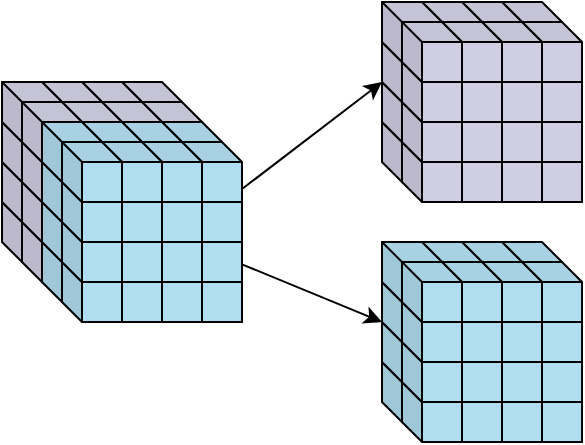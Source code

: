 <mxfile>
    <diagram id="xFwx3jJbslrR0_GZQnUf" name="Page-1">
        <mxGraphModel dx="190" dy="104" grid="1" gridSize="10" guides="1" tooltips="1" connect="1" arrows="1" fold="1" page="1" pageScale="1" pageWidth="850" pageHeight="1100" math="0" shadow="0">
            <root>
                <mxCell id="0"/>
                <mxCell id="1" parent="0"/>
                <mxCell id="1076" value="" style="shape=cube;whiteSpace=wrap;html=1;boundedLbl=1;backgroundOutline=1;darkOpacity=0.05;darkOpacity2=0.1;fontSize=10;strokeColor=#000000;size=10;fillColor=#d0cee2;" vertex="1" parent="1">
                    <mxGeometry x="520" y="180" width="30" height="30" as="geometry"/>
                </mxCell>
                <mxCell id="1077" value="" style="shape=cube;whiteSpace=wrap;html=1;boundedLbl=1;backgroundOutline=1;darkOpacity=0.05;darkOpacity2=0.1;fontSize=10;strokeColor=#000000;size=10;fillColor=#d0cee2;" vertex="1" parent="1">
                    <mxGeometry x="500" y="180" width="30" height="30" as="geometry"/>
                </mxCell>
                <mxCell id="1078" value="" style="shape=cube;whiteSpace=wrap;html=1;boundedLbl=1;backgroundOutline=1;darkOpacity=0.05;darkOpacity2=0.1;fontSize=10;strokeColor=#000000;size=10;fillColor=#d0cee2;" vertex="1" parent="1">
                    <mxGeometry x="480" y="180" width="30" height="30" as="geometry"/>
                </mxCell>
                <mxCell id="1079" value="" style="shape=cube;whiteSpace=wrap;html=1;boundedLbl=1;backgroundOutline=1;darkOpacity=0.05;darkOpacity2=0.1;fontSize=10;strokeColor=#000000;size=10;fillColor=#d0cee2;" vertex="1" parent="1">
                    <mxGeometry x="460" y="180" width="30" height="30" as="geometry"/>
                </mxCell>
                <mxCell id="1072" value="" style="shape=cube;whiteSpace=wrap;html=1;boundedLbl=1;backgroundOutline=1;darkOpacity=0.05;darkOpacity2=0.1;fontSize=10;strokeColor=#000000;size=10;fillColor=#d0cee2;" vertex="1" parent="1">
                    <mxGeometry x="520" y="160" width="30" height="30" as="geometry"/>
                </mxCell>
                <mxCell id="1073" value="" style="shape=cube;whiteSpace=wrap;html=1;boundedLbl=1;backgroundOutline=1;darkOpacity=0.05;darkOpacity2=0.1;fontSize=10;strokeColor=#000000;size=10;fillColor=#d0cee2;" vertex="1" parent="1">
                    <mxGeometry x="500" y="160" width="30" height="30" as="geometry"/>
                </mxCell>
                <mxCell id="1074" value="" style="shape=cube;whiteSpace=wrap;html=1;boundedLbl=1;backgroundOutline=1;darkOpacity=0.05;darkOpacity2=0.1;fontSize=10;strokeColor=#000000;size=10;fillColor=#d0cee2;" vertex="1" parent="1">
                    <mxGeometry x="480" y="160" width="30" height="30" as="geometry"/>
                </mxCell>
                <mxCell id="1075" value="" style="shape=cube;whiteSpace=wrap;html=1;boundedLbl=1;backgroundOutline=1;darkOpacity=0.05;darkOpacity2=0.1;fontSize=10;strokeColor=#000000;size=10;fillColor=#d0cee2;" vertex="1" parent="1">
                    <mxGeometry x="460" y="160" width="30" height="30" as="geometry"/>
                </mxCell>
                <mxCell id="1068" value="" style="shape=cube;whiteSpace=wrap;html=1;boundedLbl=1;backgroundOutline=1;darkOpacity=0.05;darkOpacity2=0.1;fontSize=10;strokeColor=#000000;size=10;fillColor=#d0cee2;" vertex="1" parent="1">
                    <mxGeometry x="520" y="140" width="30" height="30" as="geometry"/>
                </mxCell>
                <mxCell id="1069" value="" style="shape=cube;whiteSpace=wrap;html=1;boundedLbl=1;backgroundOutline=1;darkOpacity=0.05;darkOpacity2=0.1;fontSize=10;strokeColor=#000000;size=10;fillColor=#d0cee2;" vertex="1" parent="1">
                    <mxGeometry x="500" y="140" width="30" height="30" as="geometry"/>
                </mxCell>
                <mxCell id="1070" value="" style="shape=cube;whiteSpace=wrap;html=1;boundedLbl=1;backgroundOutline=1;darkOpacity=0.05;darkOpacity2=0.1;fontSize=10;strokeColor=#000000;size=10;fillColor=#d0cee2;" vertex="1" parent="1">
                    <mxGeometry x="480" y="140" width="30" height="30" as="geometry"/>
                </mxCell>
                <mxCell id="1071" value="" style="shape=cube;whiteSpace=wrap;html=1;boundedLbl=1;backgroundOutline=1;darkOpacity=0.05;darkOpacity2=0.1;fontSize=10;strokeColor=#000000;size=10;fillColor=#d0cee2;" vertex="1" parent="1">
                    <mxGeometry x="460" y="140" width="30" height="30" as="geometry"/>
                </mxCell>
                <mxCell id="1014" value="" style="shape=cube;whiteSpace=wrap;html=1;boundedLbl=1;backgroundOutline=1;darkOpacity=0.05;darkOpacity2=0.1;fontSize=10;strokeColor=#000000;size=10;fillColor=#d0cee2;" vertex="1" parent="1">
                    <mxGeometry x="520" y="120" width="30" height="30" as="geometry"/>
                </mxCell>
                <mxCell id="1015" value="" style="shape=cube;whiteSpace=wrap;html=1;boundedLbl=1;backgroundOutline=1;darkOpacity=0.05;darkOpacity2=0.1;fontSize=10;strokeColor=#000000;size=10;fillColor=#d0cee2;" vertex="1" parent="1">
                    <mxGeometry x="500" y="120" width="30" height="30" as="geometry"/>
                </mxCell>
                <mxCell id="1016" value="" style="shape=cube;whiteSpace=wrap;html=1;boundedLbl=1;backgroundOutline=1;darkOpacity=0.05;darkOpacity2=0.1;fontSize=10;strokeColor=#000000;size=10;fillColor=#d0cee2;" vertex="1" parent="1">
                    <mxGeometry x="480" y="120" width="30" height="30" as="geometry"/>
                </mxCell>
                <mxCell id="1017" value="" style="shape=cube;whiteSpace=wrap;html=1;boundedLbl=1;backgroundOutline=1;darkOpacity=0.05;darkOpacity2=0.1;fontSize=10;strokeColor=#000000;size=10;fillColor=#d0cee2;" vertex="1" parent="1">
                    <mxGeometry x="460" y="120" width="30" height="30" as="geometry"/>
                </mxCell>
                <mxCell id="1080" value="" style="shape=cube;whiteSpace=wrap;html=1;boundedLbl=1;backgroundOutline=1;darkOpacity=0.05;darkOpacity2=0.1;fontSize=10;strokeColor=#000000;size=10;fillColor=#d0cee2;" vertex="1" parent="1">
                    <mxGeometry x="530" y="190" width="30" height="30" as="geometry"/>
                </mxCell>
                <mxCell id="1081" value="" style="shape=cube;whiteSpace=wrap;html=1;boundedLbl=1;backgroundOutline=1;darkOpacity=0.05;darkOpacity2=0.1;fontSize=10;strokeColor=#000000;size=10;fillColor=#d0cee2;" vertex="1" parent="1">
                    <mxGeometry x="510" y="190" width="30" height="30" as="geometry"/>
                </mxCell>
                <mxCell id="1082" value="" style="shape=cube;whiteSpace=wrap;html=1;boundedLbl=1;backgroundOutline=1;darkOpacity=0.05;darkOpacity2=0.1;fontSize=10;strokeColor=#000000;size=10;fillColor=#d0cee2;" vertex="1" parent="1">
                    <mxGeometry x="490" y="190" width="30" height="30" as="geometry"/>
                </mxCell>
                <mxCell id="1083" value="" style="shape=cube;whiteSpace=wrap;html=1;boundedLbl=1;backgroundOutline=1;darkOpacity=0.05;darkOpacity2=0.1;fontSize=10;strokeColor=#000000;size=10;fillColor=#d0cee2;" vertex="1" parent="1">
                    <mxGeometry x="470" y="190" width="30" height="30" as="geometry"/>
                </mxCell>
                <mxCell id="1084" value="" style="shape=cube;whiteSpace=wrap;html=1;boundedLbl=1;backgroundOutline=1;darkOpacity=0.05;darkOpacity2=0.1;fontSize=10;strokeColor=#000000;size=10;fillColor=#d0cee2;" vertex="1" parent="1">
                    <mxGeometry x="530" y="170" width="30" height="30" as="geometry"/>
                </mxCell>
                <mxCell id="1085" value="" style="shape=cube;whiteSpace=wrap;html=1;boundedLbl=1;backgroundOutline=1;darkOpacity=0.05;darkOpacity2=0.1;fontSize=10;strokeColor=#000000;size=10;fillColor=#d0cee2;" vertex="1" parent="1">
                    <mxGeometry x="510" y="170" width="30" height="30" as="geometry"/>
                </mxCell>
                <mxCell id="1086" value="" style="shape=cube;whiteSpace=wrap;html=1;boundedLbl=1;backgroundOutline=1;darkOpacity=0.05;darkOpacity2=0.1;fontSize=10;strokeColor=#000000;size=10;fillColor=#d0cee2;" vertex="1" parent="1">
                    <mxGeometry x="490" y="170" width="30" height="30" as="geometry"/>
                </mxCell>
                <mxCell id="1087" value="" style="shape=cube;whiteSpace=wrap;html=1;boundedLbl=1;backgroundOutline=1;darkOpacity=0.05;darkOpacity2=0.1;fontSize=10;strokeColor=#000000;size=10;fillColor=#d0cee2;" vertex="1" parent="1">
                    <mxGeometry x="470" y="170" width="30" height="30" as="geometry"/>
                </mxCell>
                <mxCell id="1088" value="" style="shape=cube;whiteSpace=wrap;html=1;boundedLbl=1;backgroundOutline=1;darkOpacity=0.05;darkOpacity2=0.1;fontSize=10;strokeColor=#000000;size=10;fillColor=#d0cee2;" vertex="1" parent="1">
                    <mxGeometry x="530" y="150" width="30" height="30" as="geometry"/>
                </mxCell>
                <mxCell id="1089" value="" style="shape=cube;whiteSpace=wrap;html=1;boundedLbl=1;backgroundOutline=1;darkOpacity=0.05;darkOpacity2=0.1;fontSize=10;strokeColor=#000000;size=10;fillColor=#d0cee2;" vertex="1" parent="1">
                    <mxGeometry x="510" y="150" width="30" height="30" as="geometry"/>
                </mxCell>
                <mxCell id="1090" value="" style="shape=cube;whiteSpace=wrap;html=1;boundedLbl=1;backgroundOutline=1;darkOpacity=0.05;darkOpacity2=0.1;fontSize=10;strokeColor=#000000;size=10;fillColor=#d0cee2;" vertex="1" parent="1">
                    <mxGeometry x="490" y="150" width="30" height="30" as="geometry"/>
                </mxCell>
                <mxCell id="1091" value="" style="shape=cube;whiteSpace=wrap;html=1;boundedLbl=1;backgroundOutline=1;darkOpacity=0.05;darkOpacity2=0.1;fontSize=10;strokeColor=#000000;size=10;fillColor=#d0cee2;" vertex="1" parent="1">
                    <mxGeometry x="470" y="150" width="30" height="30" as="geometry"/>
                </mxCell>
                <mxCell id="1092" value="" style="shape=cube;whiteSpace=wrap;html=1;boundedLbl=1;backgroundOutline=1;darkOpacity=0.05;darkOpacity2=0.1;fontSize=10;strokeColor=#000000;size=10;fillColor=#d0cee2;" vertex="1" parent="1">
                    <mxGeometry x="530" y="130" width="30" height="30" as="geometry"/>
                </mxCell>
                <mxCell id="1093" value="" style="shape=cube;whiteSpace=wrap;html=1;boundedLbl=1;backgroundOutline=1;darkOpacity=0.05;darkOpacity2=0.1;fontSize=10;strokeColor=#000000;size=10;fillColor=#d0cee2;" vertex="1" parent="1">
                    <mxGeometry x="510" y="130" width="30" height="30" as="geometry"/>
                </mxCell>
                <mxCell id="1094" value="" style="shape=cube;whiteSpace=wrap;html=1;boundedLbl=1;backgroundOutline=1;darkOpacity=0.05;darkOpacity2=0.1;fontSize=10;strokeColor=#000000;size=10;fillColor=#d0cee2;" vertex="1" parent="1">
                    <mxGeometry x="490" y="130" width="30" height="30" as="geometry"/>
                </mxCell>
                <mxCell id="1095" value="" style="shape=cube;whiteSpace=wrap;html=1;boundedLbl=1;backgroundOutline=1;darkOpacity=0.05;darkOpacity2=0.1;fontSize=10;strokeColor=#000000;size=10;fillColor=#d0cee2;" vertex="1" parent="1">
                    <mxGeometry x="470" y="130" width="30" height="30" as="geometry"/>
                </mxCell>
                <mxCell id="1096" value="" style="shape=cube;whiteSpace=wrap;html=1;boundedLbl=1;backgroundOutline=1;darkOpacity=0.05;darkOpacity2=0.1;fontSize=10;strokeColor=#000000;size=10;fillColor=#b1ddf0;" vertex="1" parent="1">
                    <mxGeometry x="520" y="300" width="30" height="30" as="geometry"/>
                </mxCell>
                <mxCell id="1097" value="" style="shape=cube;whiteSpace=wrap;html=1;boundedLbl=1;backgroundOutline=1;darkOpacity=0.05;darkOpacity2=0.1;fontSize=10;strokeColor=#000000;size=10;fillColor=#b1ddf0;" vertex="1" parent="1">
                    <mxGeometry x="500" y="300" width="30" height="30" as="geometry"/>
                </mxCell>
                <mxCell id="1098" value="" style="shape=cube;whiteSpace=wrap;html=1;boundedLbl=1;backgroundOutline=1;darkOpacity=0.05;darkOpacity2=0.1;fontSize=10;strokeColor=#000000;size=10;fillColor=#b1ddf0;" vertex="1" parent="1">
                    <mxGeometry x="480" y="300" width="30" height="30" as="geometry"/>
                </mxCell>
                <mxCell id="1099" value="" style="shape=cube;whiteSpace=wrap;html=1;boundedLbl=1;backgroundOutline=1;darkOpacity=0.05;darkOpacity2=0.1;fontSize=10;strokeColor=#000000;size=10;fillColor=#b1ddf0;" vertex="1" parent="1">
                    <mxGeometry x="460" y="300" width="30" height="30" as="geometry"/>
                </mxCell>
                <mxCell id="1100" value="" style="shape=cube;whiteSpace=wrap;html=1;boundedLbl=1;backgroundOutline=1;darkOpacity=0.05;darkOpacity2=0.1;fontSize=10;strokeColor=#000000;size=10;fillColor=#b1ddf0;" vertex="1" parent="1">
                    <mxGeometry x="520" y="280" width="30" height="30" as="geometry"/>
                </mxCell>
                <mxCell id="1101" value="" style="shape=cube;whiteSpace=wrap;html=1;boundedLbl=1;backgroundOutline=1;darkOpacity=0.05;darkOpacity2=0.1;fontSize=10;strokeColor=#000000;size=10;fillColor=#b1ddf0;" vertex="1" parent="1">
                    <mxGeometry x="500" y="280" width="30" height="30" as="geometry"/>
                </mxCell>
                <mxCell id="1102" value="" style="shape=cube;whiteSpace=wrap;html=1;boundedLbl=1;backgroundOutline=1;darkOpacity=0.05;darkOpacity2=0.1;fontSize=10;strokeColor=#000000;size=10;fillColor=#b1ddf0;" vertex="1" parent="1">
                    <mxGeometry x="480" y="280" width="30" height="30" as="geometry"/>
                </mxCell>
                <mxCell id="1103" value="" style="shape=cube;whiteSpace=wrap;html=1;boundedLbl=1;backgroundOutline=1;darkOpacity=0.05;darkOpacity2=0.1;fontSize=10;strokeColor=#000000;size=10;fillColor=#b1ddf0;" vertex="1" parent="1">
                    <mxGeometry x="460" y="280" width="30" height="30" as="geometry"/>
                </mxCell>
                <mxCell id="1104" value="" style="shape=cube;whiteSpace=wrap;html=1;boundedLbl=1;backgroundOutline=1;darkOpacity=0.05;darkOpacity2=0.1;fontSize=10;strokeColor=#000000;size=10;fillColor=#b1ddf0;" vertex="1" parent="1">
                    <mxGeometry x="520" y="260" width="30" height="30" as="geometry"/>
                </mxCell>
                <mxCell id="1105" value="" style="shape=cube;whiteSpace=wrap;html=1;boundedLbl=1;backgroundOutline=1;darkOpacity=0.05;darkOpacity2=0.1;fontSize=10;strokeColor=#000000;size=10;fillColor=#b1ddf0;" vertex="1" parent="1">
                    <mxGeometry x="500" y="260" width="30" height="30" as="geometry"/>
                </mxCell>
                <mxCell id="1106" value="" style="shape=cube;whiteSpace=wrap;html=1;boundedLbl=1;backgroundOutline=1;darkOpacity=0.05;darkOpacity2=0.1;fontSize=10;strokeColor=#000000;size=10;fillColor=#b1ddf0;" vertex="1" parent="1">
                    <mxGeometry x="480" y="260" width="30" height="30" as="geometry"/>
                </mxCell>
                <mxCell id="1107" value="" style="shape=cube;whiteSpace=wrap;html=1;boundedLbl=1;backgroundOutline=1;darkOpacity=0.05;darkOpacity2=0.1;fontSize=10;strokeColor=#000000;size=10;fillColor=#b1ddf0;" vertex="1" parent="1">
                    <mxGeometry x="460" y="260" width="30" height="30" as="geometry"/>
                </mxCell>
                <mxCell id="1108" value="" style="shape=cube;whiteSpace=wrap;html=1;boundedLbl=1;backgroundOutline=1;darkOpacity=0.05;darkOpacity2=0.1;fontSize=10;strokeColor=#000000;size=10;fillColor=#b1ddf0;" vertex="1" parent="1">
                    <mxGeometry x="520" y="240" width="30" height="30" as="geometry"/>
                </mxCell>
                <mxCell id="1109" value="" style="shape=cube;whiteSpace=wrap;html=1;boundedLbl=1;backgroundOutline=1;darkOpacity=0.05;darkOpacity2=0.1;fontSize=10;strokeColor=#000000;size=10;fillColor=#b1ddf0;" vertex="1" parent="1">
                    <mxGeometry x="500" y="240" width="30" height="30" as="geometry"/>
                </mxCell>
                <mxCell id="1110" value="" style="shape=cube;whiteSpace=wrap;html=1;boundedLbl=1;backgroundOutline=1;darkOpacity=0.05;darkOpacity2=0.1;fontSize=10;strokeColor=#000000;size=10;fillColor=#b1ddf0;" vertex="1" parent="1">
                    <mxGeometry x="480" y="240" width="30" height="30" as="geometry"/>
                </mxCell>
                <mxCell id="1111" value="" style="shape=cube;whiteSpace=wrap;html=1;boundedLbl=1;backgroundOutline=1;darkOpacity=0.05;darkOpacity2=0.1;fontSize=10;strokeColor=#000000;size=10;fillColor=#b1ddf0;" vertex="1" parent="1">
                    <mxGeometry x="460" y="240" width="30" height="30" as="geometry"/>
                </mxCell>
                <mxCell id="1112" value="" style="shape=cube;whiteSpace=wrap;html=1;boundedLbl=1;backgroundOutline=1;darkOpacity=0.05;darkOpacity2=0.1;fontSize=10;strokeColor=#000000;size=10;fillColor=#b1ddf0;" vertex="1" parent="1">
                    <mxGeometry x="530" y="310" width="30" height="30" as="geometry"/>
                </mxCell>
                <mxCell id="1113" value="" style="shape=cube;whiteSpace=wrap;html=1;boundedLbl=1;backgroundOutline=1;darkOpacity=0.05;darkOpacity2=0.1;fontSize=10;strokeColor=#000000;size=10;fillColor=#b1ddf0;" vertex="1" parent="1">
                    <mxGeometry x="510" y="310" width="30" height="30" as="geometry"/>
                </mxCell>
                <mxCell id="1114" value="" style="shape=cube;whiteSpace=wrap;html=1;boundedLbl=1;backgroundOutline=1;darkOpacity=0.05;darkOpacity2=0.1;fontSize=10;strokeColor=#000000;size=10;fillColor=#b1ddf0;" vertex="1" parent="1">
                    <mxGeometry x="490" y="310" width="30" height="30" as="geometry"/>
                </mxCell>
                <mxCell id="1115" value="" style="shape=cube;whiteSpace=wrap;html=1;boundedLbl=1;backgroundOutline=1;darkOpacity=0.05;darkOpacity2=0.1;fontSize=10;strokeColor=#000000;size=10;fillColor=#b1ddf0;" vertex="1" parent="1">
                    <mxGeometry x="470" y="310" width="30" height="30" as="geometry"/>
                </mxCell>
                <mxCell id="1116" value="" style="shape=cube;whiteSpace=wrap;html=1;boundedLbl=1;backgroundOutline=1;darkOpacity=0.05;darkOpacity2=0.1;fontSize=10;strokeColor=#000000;size=10;fillColor=#b1ddf0;" vertex="1" parent="1">
                    <mxGeometry x="530" y="290" width="30" height="30" as="geometry"/>
                </mxCell>
                <mxCell id="1117" value="" style="shape=cube;whiteSpace=wrap;html=1;boundedLbl=1;backgroundOutline=1;darkOpacity=0.05;darkOpacity2=0.1;fontSize=10;strokeColor=#000000;size=10;fillColor=#b1ddf0;" vertex="1" parent="1">
                    <mxGeometry x="510" y="290" width="30" height="30" as="geometry"/>
                </mxCell>
                <mxCell id="1118" value="" style="shape=cube;whiteSpace=wrap;html=1;boundedLbl=1;backgroundOutline=1;darkOpacity=0.05;darkOpacity2=0.1;fontSize=10;strokeColor=#000000;size=10;fillColor=#b1ddf0;" vertex="1" parent="1">
                    <mxGeometry x="490" y="290" width="30" height="30" as="geometry"/>
                </mxCell>
                <mxCell id="1119" value="" style="shape=cube;whiteSpace=wrap;html=1;boundedLbl=1;backgroundOutline=1;darkOpacity=0.05;darkOpacity2=0.1;fontSize=10;strokeColor=#000000;size=10;fillColor=#b1ddf0;" vertex="1" parent="1">
                    <mxGeometry x="470" y="290" width="30" height="30" as="geometry"/>
                </mxCell>
                <mxCell id="1120" value="" style="shape=cube;whiteSpace=wrap;html=1;boundedLbl=1;backgroundOutline=1;darkOpacity=0.05;darkOpacity2=0.1;fontSize=10;strokeColor=#000000;size=10;fillColor=#b1ddf0;" vertex="1" parent="1">
                    <mxGeometry x="530" y="270" width="30" height="30" as="geometry"/>
                </mxCell>
                <mxCell id="1121" value="" style="shape=cube;whiteSpace=wrap;html=1;boundedLbl=1;backgroundOutline=1;darkOpacity=0.05;darkOpacity2=0.1;fontSize=10;strokeColor=#000000;size=10;fillColor=#b1ddf0;" vertex="1" parent="1">
                    <mxGeometry x="510" y="270" width="30" height="30" as="geometry"/>
                </mxCell>
                <mxCell id="1122" value="" style="shape=cube;whiteSpace=wrap;html=1;boundedLbl=1;backgroundOutline=1;darkOpacity=0.05;darkOpacity2=0.1;fontSize=10;strokeColor=#000000;size=10;fillColor=#b1ddf0;" vertex="1" parent="1">
                    <mxGeometry x="490" y="270" width="30" height="30" as="geometry"/>
                </mxCell>
                <mxCell id="1123" value="" style="shape=cube;whiteSpace=wrap;html=1;boundedLbl=1;backgroundOutline=1;darkOpacity=0.05;darkOpacity2=0.1;fontSize=10;strokeColor=#000000;size=10;fillColor=#b1ddf0;" vertex="1" parent="1">
                    <mxGeometry x="470" y="270" width="30" height="30" as="geometry"/>
                </mxCell>
                <mxCell id="1124" value="" style="shape=cube;whiteSpace=wrap;html=1;boundedLbl=1;backgroundOutline=1;darkOpacity=0.05;darkOpacity2=0.1;fontSize=10;strokeColor=#000000;size=10;fillColor=#b1ddf0;" vertex="1" parent="1">
                    <mxGeometry x="530" y="250" width="30" height="30" as="geometry"/>
                </mxCell>
                <mxCell id="1125" value="" style="shape=cube;whiteSpace=wrap;html=1;boundedLbl=1;backgroundOutline=1;darkOpacity=0.05;darkOpacity2=0.1;fontSize=10;strokeColor=#000000;size=10;fillColor=#b1ddf0;" vertex="1" parent="1">
                    <mxGeometry x="510" y="250" width="30" height="30" as="geometry"/>
                </mxCell>
                <mxCell id="1126" value="" style="shape=cube;whiteSpace=wrap;html=1;boundedLbl=1;backgroundOutline=1;darkOpacity=0.05;darkOpacity2=0.1;fontSize=10;strokeColor=#000000;size=10;fillColor=#b1ddf0;" vertex="1" parent="1">
                    <mxGeometry x="490" y="250" width="30" height="30" as="geometry"/>
                </mxCell>
                <mxCell id="1127" value="" style="shape=cube;whiteSpace=wrap;html=1;boundedLbl=1;backgroundOutline=1;darkOpacity=0.05;darkOpacity2=0.1;fontSize=10;strokeColor=#000000;size=10;fillColor=#b1ddf0;" vertex="1" parent="1">
                    <mxGeometry x="470" y="250" width="30" height="30" as="geometry"/>
                </mxCell>
                <mxCell id="1306" value="" style="shape=cube;whiteSpace=wrap;html=1;boundedLbl=1;backgroundOutline=1;darkOpacity=0.05;darkOpacity2=0.1;fontSize=10;strokeColor=#000000;size=10;fillColor=#d0cee2;" vertex="1" parent="1">
                    <mxGeometry x="330" y="220" width="30" height="30" as="geometry"/>
                </mxCell>
                <mxCell id="1307" value="" style="shape=cube;whiteSpace=wrap;html=1;boundedLbl=1;backgroundOutline=1;darkOpacity=0.05;darkOpacity2=0.1;fontSize=10;strokeColor=#000000;size=10;fillColor=#d0cee2;" vertex="1" parent="1">
                    <mxGeometry x="310" y="220" width="30" height="30" as="geometry"/>
                </mxCell>
                <mxCell id="1308" value="" style="shape=cube;whiteSpace=wrap;html=1;boundedLbl=1;backgroundOutline=1;darkOpacity=0.05;darkOpacity2=0.1;fontSize=10;strokeColor=#000000;size=10;fillColor=#d0cee2;" vertex="1" parent="1">
                    <mxGeometry x="290" y="220" width="30" height="30" as="geometry"/>
                </mxCell>
                <mxCell id="1309" value="" style="shape=cube;whiteSpace=wrap;html=1;boundedLbl=1;backgroundOutline=1;darkOpacity=0.05;darkOpacity2=0.1;fontSize=10;strokeColor=#000000;size=10;fillColor=#d0cee2;" vertex="1" parent="1">
                    <mxGeometry x="270" y="220" width="30" height="30" as="geometry"/>
                </mxCell>
                <mxCell id="1310" value="" style="shape=cube;whiteSpace=wrap;html=1;boundedLbl=1;backgroundOutline=1;darkOpacity=0.05;darkOpacity2=0.1;fontSize=10;strokeColor=#000000;size=10;fillColor=#d0cee2;" vertex="1" parent="1">
                    <mxGeometry x="330" y="200" width="30" height="30" as="geometry"/>
                </mxCell>
                <mxCell id="1311" value="" style="shape=cube;whiteSpace=wrap;html=1;boundedLbl=1;backgroundOutline=1;darkOpacity=0.05;darkOpacity2=0.1;fontSize=10;strokeColor=#000000;size=10;fillColor=#d0cee2;" vertex="1" parent="1">
                    <mxGeometry x="310" y="200" width="30" height="30" as="geometry"/>
                </mxCell>
                <mxCell id="1312" value="" style="shape=cube;whiteSpace=wrap;html=1;boundedLbl=1;backgroundOutline=1;darkOpacity=0.05;darkOpacity2=0.1;fontSize=10;strokeColor=#000000;size=10;fillColor=#d0cee2;" vertex="1" parent="1">
                    <mxGeometry x="290" y="200" width="30" height="30" as="geometry"/>
                </mxCell>
                <mxCell id="1313" value="" style="shape=cube;whiteSpace=wrap;html=1;boundedLbl=1;backgroundOutline=1;darkOpacity=0.05;darkOpacity2=0.1;fontSize=10;strokeColor=#000000;size=10;fillColor=#d0cee2;" vertex="1" parent="1">
                    <mxGeometry x="270" y="200" width="30" height="30" as="geometry"/>
                </mxCell>
                <mxCell id="1314" value="" style="shape=cube;whiteSpace=wrap;html=1;boundedLbl=1;backgroundOutline=1;darkOpacity=0.05;darkOpacity2=0.1;fontSize=10;strokeColor=#000000;size=10;fillColor=#d0cee2;" vertex="1" parent="1">
                    <mxGeometry x="330" y="180" width="30" height="30" as="geometry"/>
                </mxCell>
                <mxCell id="1315" value="" style="shape=cube;whiteSpace=wrap;html=1;boundedLbl=1;backgroundOutline=1;darkOpacity=0.05;darkOpacity2=0.1;fontSize=10;strokeColor=#000000;size=10;fillColor=#d0cee2;" vertex="1" parent="1">
                    <mxGeometry x="310" y="180" width="30" height="30" as="geometry"/>
                </mxCell>
                <mxCell id="1316" value="" style="shape=cube;whiteSpace=wrap;html=1;boundedLbl=1;backgroundOutline=1;darkOpacity=0.05;darkOpacity2=0.1;fontSize=10;strokeColor=#000000;size=10;fillColor=#d0cee2;" vertex="1" parent="1">
                    <mxGeometry x="290" y="180" width="30" height="30" as="geometry"/>
                </mxCell>
                <mxCell id="1317" value="" style="shape=cube;whiteSpace=wrap;html=1;boundedLbl=1;backgroundOutline=1;darkOpacity=0.05;darkOpacity2=0.1;fontSize=10;strokeColor=#000000;size=10;fillColor=#d0cee2;" vertex="1" parent="1">
                    <mxGeometry x="270" y="180" width="30" height="30" as="geometry"/>
                </mxCell>
                <mxCell id="1318" value="" style="shape=cube;whiteSpace=wrap;html=1;boundedLbl=1;backgroundOutline=1;darkOpacity=0.05;darkOpacity2=0.1;fontSize=10;strokeColor=#000000;size=10;fillColor=#d0cee2;" vertex="1" parent="1">
                    <mxGeometry x="330" y="160" width="30" height="30" as="geometry"/>
                </mxCell>
                <mxCell id="1319" value="" style="shape=cube;whiteSpace=wrap;html=1;boundedLbl=1;backgroundOutline=1;darkOpacity=0.05;darkOpacity2=0.1;fontSize=10;strokeColor=#000000;size=10;fillColor=#d0cee2;" vertex="1" parent="1">
                    <mxGeometry x="310" y="160" width="30" height="30" as="geometry"/>
                </mxCell>
                <mxCell id="1320" value="" style="shape=cube;whiteSpace=wrap;html=1;boundedLbl=1;backgroundOutline=1;darkOpacity=0.05;darkOpacity2=0.1;fontSize=10;strokeColor=#000000;size=10;fillColor=#d0cee2;" vertex="1" parent="1">
                    <mxGeometry x="290" y="160" width="30" height="30" as="geometry"/>
                </mxCell>
                <mxCell id="1321" value="" style="shape=cube;whiteSpace=wrap;html=1;boundedLbl=1;backgroundOutline=1;darkOpacity=0.05;darkOpacity2=0.1;fontSize=10;strokeColor=#000000;size=10;fillColor=#d0cee2;" vertex="1" parent="1">
                    <mxGeometry x="270" y="160" width="30" height="30" as="geometry"/>
                </mxCell>
                <mxCell id="1322" value="" style="shape=cube;whiteSpace=wrap;html=1;boundedLbl=1;backgroundOutline=1;darkOpacity=0.05;darkOpacity2=0.1;fontSize=10;strokeColor=#000000;size=10;fillColor=#d0cee2;" vertex="1" parent="1">
                    <mxGeometry x="340" y="230" width="30" height="30" as="geometry"/>
                </mxCell>
                <mxCell id="1323" value="" style="shape=cube;whiteSpace=wrap;html=1;boundedLbl=1;backgroundOutline=1;darkOpacity=0.05;darkOpacity2=0.1;fontSize=10;strokeColor=#000000;size=10;fillColor=#d0cee2;" vertex="1" parent="1">
                    <mxGeometry x="320" y="230" width="30" height="30" as="geometry"/>
                </mxCell>
                <mxCell id="1324" value="" style="shape=cube;whiteSpace=wrap;html=1;boundedLbl=1;backgroundOutline=1;darkOpacity=0.05;darkOpacity2=0.1;fontSize=10;strokeColor=#000000;size=10;fillColor=#d0cee2;" vertex="1" parent="1">
                    <mxGeometry x="300" y="230" width="30" height="30" as="geometry"/>
                </mxCell>
                <mxCell id="1325" value="" style="shape=cube;whiteSpace=wrap;html=1;boundedLbl=1;backgroundOutline=1;darkOpacity=0.05;darkOpacity2=0.1;fontSize=10;strokeColor=#000000;size=10;fillColor=#d0cee2;" vertex="1" parent="1">
                    <mxGeometry x="280" y="230" width="30" height="30" as="geometry"/>
                </mxCell>
                <mxCell id="1326" value="" style="shape=cube;whiteSpace=wrap;html=1;boundedLbl=1;backgroundOutline=1;darkOpacity=0.05;darkOpacity2=0.1;fontSize=10;strokeColor=#000000;size=10;fillColor=#d0cee2;" vertex="1" parent="1">
                    <mxGeometry x="340" y="210" width="30" height="30" as="geometry"/>
                </mxCell>
                <mxCell id="1327" value="" style="shape=cube;whiteSpace=wrap;html=1;boundedLbl=1;backgroundOutline=1;darkOpacity=0.05;darkOpacity2=0.1;fontSize=10;strokeColor=#000000;size=10;fillColor=#d0cee2;" vertex="1" parent="1">
                    <mxGeometry x="320" y="210" width="30" height="30" as="geometry"/>
                </mxCell>
                <mxCell id="1328" value="" style="shape=cube;whiteSpace=wrap;html=1;boundedLbl=1;backgroundOutline=1;darkOpacity=0.05;darkOpacity2=0.1;fontSize=10;strokeColor=#000000;size=10;fillColor=#d0cee2;" vertex="1" parent="1">
                    <mxGeometry x="300" y="210" width="30" height="30" as="geometry"/>
                </mxCell>
                <mxCell id="1329" value="" style="shape=cube;whiteSpace=wrap;html=1;boundedLbl=1;backgroundOutline=1;darkOpacity=0.05;darkOpacity2=0.1;fontSize=10;strokeColor=#000000;size=10;fillColor=#d0cee2;" vertex="1" parent="1">
                    <mxGeometry x="280" y="210" width="30" height="30" as="geometry"/>
                </mxCell>
                <mxCell id="1330" value="" style="shape=cube;whiteSpace=wrap;html=1;boundedLbl=1;backgroundOutline=1;darkOpacity=0.05;darkOpacity2=0.1;fontSize=10;strokeColor=#000000;size=10;fillColor=#d0cee2;" vertex="1" parent="1">
                    <mxGeometry x="340" y="190" width="30" height="30" as="geometry"/>
                </mxCell>
                <mxCell id="1331" value="" style="shape=cube;whiteSpace=wrap;html=1;boundedLbl=1;backgroundOutline=1;darkOpacity=0.05;darkOpacity2=0.1;fontSize=10;strokeColor=#000000;size=10;fillColor=#d0cee2;" vertex="1" parent="1">
                    <mxGeometry x="320" y="190" width="30" height="30" as="geometry"/>
                </mxCell>
                <mxCell id="1332" value="" style="shape=cube;whiteSpace=wrap;html=1;boundedLbl=1;backgroundOutline=1;darkOpacity=0.05;darkOpacity2=0.1;fontSize=10;strokeColor=#000000;size=10;fillColor=#d0cee2;" vertex="1" parent="1">
                    <mxGeometry x="300" y="190" width="30" height="30" as="geometry"/>
                </mxCell>
                <mxCell id="1333" value="" style="shape=cube;whiteSpace=wrap;html=1;boundedLbl=1;backgroundOutline=1;darkOpacity=0.05;darkOpacity2=0.1;fontSize=10;strokeColor=#000000;size=10;fillColor=#d0cee2;" vertex="1" parent="1">
                    <mxGeometry x="280" y="190" width="30" height="30" as="geometry"/>
                </mxCell>
                <mxCell id="1334" value="" style="shape=cube;whiteSpace=wrap;html=1;boundedLbl=1;backgroundOutline=1;darkOpacity=0.05;darkOpacity2=0.1;fontSize=10;strokeColor=#000000;size=10;fillColor=#d0cee2;" vertex="1" parent="1">
                    <mxGeometry x="340" y="170" width="30" height="30" as="geometry"/>
                </mxCell>
                <mxCell id="1335" value="" style="shape=cube;whiteSpace=wrap;html=1;boundedLbl=1;backgroundOutline=1;darkOpacity=0.05;darkOpacity2=0.1;fontSize=10;strokeColor=#000000;size=10;fillColor=#d0cee2;" vertex="1" parent="1">
                    <mxGeometry x="320" y="170" width="30" height="30" as="geometry"/>
                </mxCell>
                <mxCell id="1336" value="" style="shape=cube;whiteSpace=wrap;html=1;boundedLbl=1;backgroundOutline=1;darkOpacity=0.05;darkOpacity2=0.1;fontSize=10;strokeColor=#000000;size=10;fillColor=#d0cee2;" vertex="1" parent="1">
                    <mxGeometry x="300" y="170" width="30" height="30" as="geometry"/>
                </mxCell>
                <mxCell id="1337" value="" style="shape=cube;whiteSpace=wrap;html=1;boundedLbl=1;backgroundOutline=1;darkOpacity=0.05;darkOpacity2=0.1;fontSize=10;strokeColor=#000000;size=10;fillColor=#d0cee2;" vertex="1" parent="1">
                    <mxGeometry x="280" y="170" width="30" height="30" as="geometry"/>
                </mxCell>
                <mxCell id="1338" value="" style="shape=cube;whiteSpace=wrap;html=1;boundedLbl=1;backgroundOutline=1;darkOpacity=0.05;darkOpacity2=0.1;fontSize=10;strokeColor=#000000;size=10;fillColor=#b1ddf0;" vertex="1" parent="1">
                    <mxGeometry x="350" y="240" width="30" height="30" as="geometry"/>
                </mxCell>
                <mxCell id="1339" value="" style="shape=cube;whiteSpace=wrap;html=1;boundedLbl=1;backgroundOutline=1;darkOpacity=0.05;darkOpacity2=0.1;fontSize=10;strokeColor=#000000;size=10;fillColor=#b1ddf0;" vertex="1" parent="1">
                    <mxGeometry x="330" y="240" width="30" height="30" as="geometry"/>
                </mxCell>
                <mxCell id="1340" value="" style="shape=cube;whiteSpace=wrap;html=1;boundedLbl=1;backgroundOutline=1;darkOpacity=0.05;darkOpacity2=0.1;fontSize=10;strokeColor=#000000;size=10;fillColor=#b1ddf0;" vertex="1" parent="1">
                    <mxGeometry x="310" y="240" width="30" height="30" as="geometry"/>
                </mxCell>
                <mxCell id="1341" value="" style="shape=cube;whiteSpace=wrap;html=1;boundedLbl=1;backgroundOutline=1;darkOpacity=0.05;darkOpacity2=0.1;fontSize=10;strokeColor=#000000;size=10;fillColor=#b1ddf0;" vertex="1" parent="1">
                    <mxGeometry x="290" y="240" width="30" height="30" as="geometry"/>
                </mxCell>
                <mxCell id="1342" value="" style="shape=cube;whiteSpace=wrap;html=1;boundedLbl=1;backgroundOutline=1;darkOpacity=0.05;darkOpacity2=0.1;fontSize=10;strokeColor=#000000;size=10;fillColor=#b1ddf0;" vertex="1" parent="1">
                    <mxGeometry x="350" y="220" width="30" height="30" as="geometry"/>
                </mxCell>
                <mxCell id="1343" value="" style="shape=cube;whiteSpace=wrap;html=1;boundedLbl=1;backgroundOutline=1;darkOpacity=0.05;darkOpacity2=0.1;fontSize=10;strokeColor=#000000;size=10;fillColor=#b1ddf0;" vertex="1" parent="1">
                    <mxGeometry x="330" y="220" width="30" height="30" as="geometry"/>
                </mxCell>
                <mxCell id="1344" value="" style="shape=cube;whiteSpace=wrap;html=1;boundedLbl=1;backgroundOutline=1;darkOpacity=0.05;darkOpacity2=0.1;fontSize=10;strokeColor=#000000;size=10;fillColor=#b1ddf0;" vertex="1" parent="1">
                    <mxGeometry x="310" y="220" width="30" height="30" as="geometry"/>
                </mxCell>
                <mxCell id="1345" value="" style="shape=cube;whiteSpace=wrap;html=1;boundedLbl=1;backgroundOutline=1;darkOpacity=0.05;darkOpacity2=0.1;fontSize=10;strokeColor=#000000;size=10;fillColor=#b1ddf0;" vertex="1" parent="1">
                    <mxGeometry x="290" y="220" width="30" height="30" as="geometry"/>
                </mxCell>
                <mxCell id="1346" value="" style="shape=cube;whiteSpace=wrap;html=1;boundedLbl=1;backgroundOutline=1;darkOpacity=0.05;darkOpacity2=0.1;fontSize=10;strokeColor=#000000;size=10;fillColor=#b1ddf0;" vertex="1" parent="1">
                    <mxGeometry x="350" y="200" width="30" height="30" as="geometry"/>
                </mxCell>
                <mxCell id="1347" value="" style="shape=cube;whiteSpace=wrap;html=1;boundedLbl=1;backgroundOutline=1;darkOpacity=0.05;darkOpacity2=0.1;fontSize=10;strokeColor=#000000;size=10;fillColor=#b1ddf0;" vertex="1" parent="1">
                    <mxGeometry x="330" y="200" width="30" height="30" as="geometry"/>
                </mxCell>
                <mxCell id="1348" value="" style="shape=cube;whiteSpace=wrap;html=1;boundedLbl=1;backgroundOutline=1;darkOpacity=0.05;darkOpacity2=0.1;fontSize=10;strokeColor=#000000;size=10;fillColor=#b1ddf0;" vertex="1" parent="1">
                    <mxGeometry x="310" y="200" width="30" height="30" as="geometry"/>
                </mxCell>
                <mxCell id="1349" value="" style="shape=cube;whiteSpace=wrap;html=1;boundedLbl=1;backgroundOutline=1;darkOpacity=0.05;darkOpacity2=0.1;fontSize=10;strokeColor=#000000;size=10;fillColor=#b1ddf0;" vertex="1" parent="1">
                    <mxGeometry x="290" y="200" width="30" height="30" as="geometry"/>
                </mxCell>
                <mxCell id="1350" value="" style="shape=cube;whiteSpace=wrap;html=1;boundedLbl=1;backgroundOutline=1;darkOpacity=0.05;darkOpacity2=0.1;fontSize=10;strokeColor=#000000;size=10;fillColor=#b1ddf0;" vertex="1" parent="1">
                    <mxGeometry x="350" y="180" width="30" height="30" as="geometry"/>
                </mxCell>
                <mxCell id="1351" value="" style="shape=cube;whiteSpace=wrap;html=1;boundedLbl=1;backgroundOutline=1;darkOpacity=0.05;darkOpacity2=0.1;fontSize=10;strokeColor=#000000;size=10;fillColor=#b1ddf0;" vertex="1" parent="1">
                    <mxGeometry x="330" y="180" width="30" height="30" as="geometry"/>
                </mxCell>
                <mxCell id="1352" value="" style="shape=cube;whiteSpace=wrap;html=1;boundedLbl=1;backgroundOutline=1;darkOpacity=0.05;darkOpacity2=0.1;fontSize=10;strokeColor=#000000;size=10;fillColor=#b1ddf0;" vertex="1" parent="1">
                    <mxGeometry x="310" y="180" width="30" height="30" as="geometry"/>
                </mxCell>
                <mxCell id="1353" value="" style="shape=cube;whiteSpace=wrap;html=1;boundedLbl=1;backgroundOutline=1;darkOpacity=0.05;darkOpacity2=0.1;fontSize=10;strokeColor=#000000;size=10;fillColor=#b1ddf0;" vertex="1" parent="1">
                    <mxGeometry x="290" y="180" width="30" height="30" as="geometry"/>
                </mxCell>
                <mxCell id="1354" value="" style="shape=cube;whiteSpace=wrap;html=1;boundedLbl=1;backgroundOutline=1;darkOpacity=0.05;darkOpacity2=0.1;fontSize=10;strokeColor=#000000;size=10;fillColor=#b1ddf0;" vertex="1" parent="1">
                    <mxGeometry x="360" y="250" width="30" height="30" as="geometry"/>
                </mxCell>
                <mxCell id="1355" value="" style="shape=cube;whiteSpace=wrap;html=1;boundedLbl=1;backgroundOutline=1;darkOpacity=0.05;darkOpacity2=0.1;fontSize=10;strokeColor=#000000;size=10;fillColor=#b1ddf0;" vertex="1" parent="1">
                    <mxGeometry x="340" y="250" width="30" height="30" as="geometry"/>
                </mxCell>
                <mxCell id="1356" value="" style="shape=cube;whiteSpace=wrap;html=1;boundedLbl=1;backgroundOutline=1;darkOpacity=0.05;darkOpacity2=0.1;fontSize=10;strokeColor=#000000;size=10;fillColor=#b1ddf0;" vertex="1" parent="1">
                    <mxGeometry x="320" y="250" width="30" height="30" as="geometry"/>
                </mxCell>
                <mxCell id="1357" value="" style="shape=cube;whiteSpace=wrap;html=1;boundedLbl=1;backgroundOutline=1;darkOpacity=0.05;darkOpacity2=0.1;fontSize=10;strokeColor=#000000;size=10;fillColor=#b1ddf0;" vertex="1" parent="1">
                    <mxGeometry x="300" y="250" width="30" height="30" as="geometry"/>
                </mxCell>
                <mxCell id="1370" style="edgeStyle=none;html=1;fontSize=10;strokeColor=#000000;entryX=0;entryY=0;entryDx=0;entryDy=20;entryPerimeter=0;" edge="1" parent="1" source="1358" target="1107">
                    <mxGeometry relative="1" as="geometry">
                        <mxPoint x="450" y="300" as="targetPoint"/>
                    </mxGeometry>
                </mxCell>
                <mxCell id="1358" value="" style="shape=cube;whiteSpace=wrap;html=1;boundedLbl=1;backgroundOutline=1;darkOpacity=0.05;darkOpacity2=0.1;fontSize=10;strokeColor=#000000;size=10;fillColor=#b1ddf0;" vertex="1" parent="1">
                    <mxGeometry x="360" y="230" width="30" height="30" as="geometry"/>
                </mxCell>
                <mxCell id="1359" value="" style="shape=cube;whiteSpace=wrap;html=1;boundedLbl=1;backgroundOutline=1;darkOpacity=0.05;darkOpacity2=0.1;fontSize=10;strokeColor=#000000;size=10;fillColor=#b1ddf0;" vertex="1" parent="1">
                    <mxGeometry x="340" y="230" width="30" height="30" as="geometry"/>
                </mxCell>
                <mxCell id="1360" value="" style="shape=cube;whiteSpace=wrap;html=1;boundedLbl=1;backgroundOutline=1;darkOpacity=0.05;darkOpacity2=0.1;fontSize=10;strokeColor=#000000;size=10;fillColor=#b1ddf0;" vertex="1" parent="1">
                    <mxGeometry x="320" y="230" width="30" height="30" as="geometry"/>
                </mxCell>
                <mxCell id="1361" value="" style="shape=cube;whiteSpace=wrap;html=1;boundedLbl=1;backgroundOutline=1;darkOpacity=0.05;darkOpacity2=0.1;fontSize=10;strokeColor=#000000;size=10;fillColor=#b1ddf0;" vertex="1" parent="1">
                    <mxGeometry x="300" y="230" width="30" height="30" as="geometry"/>
                </mxCell>
                <mxCell id="1371" style="edgeStyle=none;html=1;fontSize=10;strokeColor=#000000;entryX=0;entryY=0;entryDx=0;entryDy=20;entryPerimeter=0;" edge="1" parent="1" source="1362" target="1071">
                    <mxGeometry relative="1" as="geometry">
                        <mxPoint x="440" y="190.0" as="targetPoint"/>
                    </mxGeometry>
                </mxCell>
                <mxCell id="1362" value="" style="shape=cube;whiteSpace=wrap;html=1;boundedLbl=1;backgroundOutline=1;darkOpacity=0.05;darkOpacity2=0.1;fontSize=10;strokeColor=#000000;size=10;fillColor=#b1ddf0;" vertex="1" parent="1">
                    <mxGeometry x="360" y="210" width="30" height="30" as="geometry"/>
                </mxCell>
                <mxCell id="1363" value="" style="shape=cube;whiteSpace=wrap;html=1;boundedLbl=1;backgroundOutline=1;darkOpacity=0.05;darkOpacity2=0.1;fontSize=10;strokeColor=#000000;size=10;fillColor=#b1ddf0;" vertex="1" parent="1">
                    <mxGeometry x="340" y="210" width="30" height="30" as="geometry"/>
                </mxCell>
                <mxCell id="1364" value="" style="shape=cube;whiteSpace=wrap;html=1;boundedLbl=1;backgroundOutline=1;darkOpacity=0.05;darkOpacity2=0.1;fontSize=10;strokeColor=#000000;size=10;fillColor=#b1ddf0;" vertex="1" parent="1">
                    <mxGeometry x="320" y="210" width="30" height="30" as="geometry"/>
                </mxCell>
                <mxCell id="1365" value="" style="shape=cube;whiteSpace=wrap;html=1;boundedLbl=1;backgroundOutline=1;darkOpacity=0.05;darkOpacity2=0.1;fontSize=10;strokeColor=#000000;size=10;fillColor=#b1ddf0;" vertex="1" parent="1">
                    <mxGeometry x="300" y="210" width="30" height="30" as="geometry"/>
                </mxCell>
                <mxCell id="1366" value="" style="shape=cube;whiteSpace=wrap;html=1;boundedLbl=1;backgroundOutline=1;darkOpacity=0.05;darkOpacity2=0.1;fontSize=10;strokeColor=#000000;size=10;fillColor=#b1ddf0;" vertex="1" parent="1">
                    <mxGeometry x="360" y="190" width="30" height="30" as="geometry"/>
                </mxCell>
                <mxCell id="1367" value="" style="shape=cube;whiteSpace=wrap;html=1;boundedLbl=1;backgroundOutline=1;darkOpacity=0.05;darkOpacity2=0.1;fontSize=10;strokeColor=#000000;size=10;fillColor=#b1ddf0;" vertex="1" parent="1">
                    <mxGeometry x="340" y="190" width="30" height="30" as="geometry"/>
                </mxCell>
                <mxCell id="1368" value="" style="shape=cube;whiteSpace=wrap;html=1;boundedLbl=1;backgroundOutline=1;darkOpacity=0.05;darkOpacity2=0.1;fontSize=10;strokeColor=#000000;size=10;fillColor=#b1ddf0;" vertex="1" parent="1">
                    <mxGeometry x="320" y="190" width="30" height="30" as="geometry"/>
                </mxCell>
                <mxCell id="1369" value="" style="shape=cube;whiteSpace=wrap;html=1;boundedLbl=1;backgroundOutline=1;darkOpacity=0.05;darkOpacity2=0.1;fontSize=10;strokeColor=#000000;size=10;fillColor=#b1ddf0;" vertex="1" parent="1">
                    <mxGeometry x="300" y="190" width="30" height="30" as="geometry"/>
                </mxCell>
            </root>
        </mxGraphModel>
    </diagram>
</mxfile>